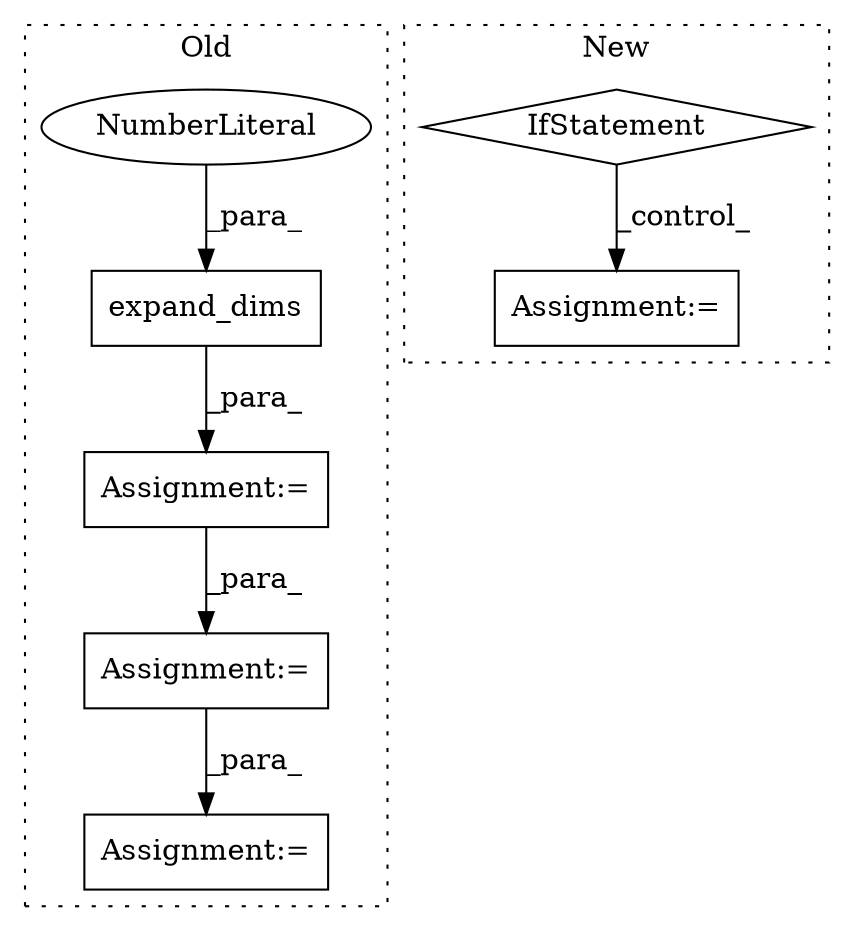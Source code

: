 digraph G {
subgraph cluster0 {
1 [label="expand_dims" a="32" s="7254,7278" l="12,1" shape="box"];
3 [label="Assignment:=" a="7" s="7294" l="1" shape="box"];
4 [label="NumberLiteral" a="34" s="7277" l="1" shape="ellipse"];
5 [label="Assignment:=" a="7" s="7205" l="1" shape="box"];
6 [label="Assignment:=" a="7" s="7329" l="1" shape="box"];
label = "Old";
style="dotted";
}
subgraph cluster1 {
2 [label="IfStatement" a="25" s="7889,7905" l="4,2" shape="diamond"];
7 [label="Assignment:=" a="7" s="7926" l="1" shape="box"];
label = "New";
style="dotted";
}
1 -> 5 [label="_para_"];
2 -> 7 [label="_control_"];
3 -> 6 [label="_para_"];
4 -> 1 [label="_para_"];
5 -> 3 [label="_para_"];
}